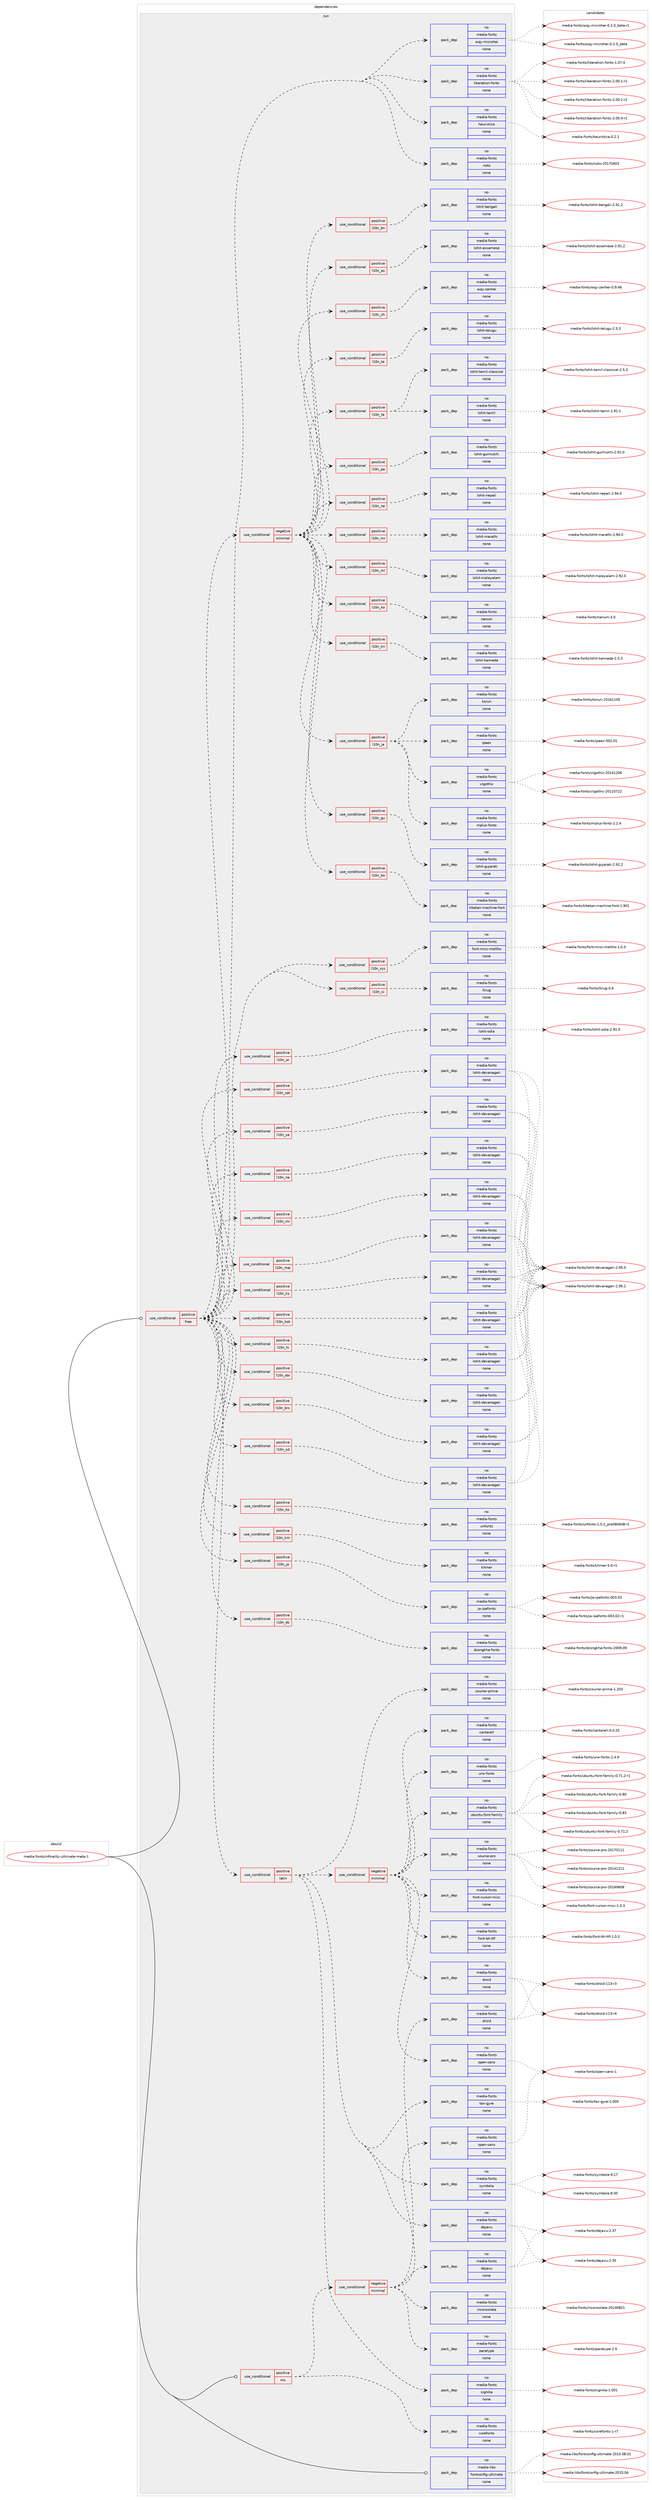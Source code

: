 digraph prolog {

# *************
# Graph options
# *************

newrank=true;
concentrate=true;
compound=true;
graph [rankdir=LR,fontname=Helvetica,fontsize=10,ranksep=1.5];#, ranksep=2.5, nodesep=0.2];
edge  [arrowhead=vee];
node  [fontname=Helvetica,fontsize=10];

# **********
# The ebuild
# **********

subgraph cluster_leftcol {
color=gray;
rank=same;
label=<<i>ebuild</i>>;
id [label="media-fonts/infinality-ultimate-meta-1", color=red, width=4, href="../media-fonts/infinality-ultimate-meta-1.svg"];
}

# ****************
# The dependencies
# ****************

subgraph cluster_midcol {
color=gray;
label=<<i>dependencies</i>>;
subgraph cluster_compile {
fillcolor="#eeeeee";
style=filled;
label=<<i>compile</i>>;
}
subgraph cluster_compileandrun {
fillcolor="#eeeeee";
style=filled;
label=<<i>compile and run</i>>;
}
subgraph cluster_run {
fillcolor="#eeeeee";
style=filled;
label=<<i>run</i>>;
subgraph cond86617 {
dependency349891 [label=<<TABLE BORDER="0" CELLBORDER="1" CELLSPACING="0" CELLPADDING="4"><TR><TD ROWSPAN="3" CELLPADDING="10">use_conditional</TD></TR><TR><TD>positive</TD></TR><TR><TD>free</TD></TR></TABLE>>, shape=none, color=red];
subgraph pack257951 {
dependency349892 [label=<<TABLE BORDER="0" CELLBORDER="1" CELLSPACING="0" CELLPADDING="4" WIDTH="220"><TR><TD ROWSPAN="6" CELLPADDING="30">pack_dep</TD></TR><TR><TD WIDTH="110">no</TD></TR><TR><TD>media-fonts</TD></TR><TR><TD>noto</TD></TR><TR><TD>none</TD></TR><TR><TD></TD></TR></TABLE>>, shape=none, color=blue];
}
dependency349891:e -> dependency349892:w [weight=20,style="dashed",arrowhead="vee"];
subgraph pack257952 {
dependency349893 [label=<<TABLE BORDER="0" CELLBORDER="1" CELLSPACING="0" CELLPADDING="4" WIDTH="220"><TR><TD ROWSPAN="6" CELLPADDING="30">pack_dep</TD></TR><TR><TD WIDTH="110">no</TD></TR><TR><TD>media-fonts</TD></TR><TR><TD>heuristica</TD></TR><TR><TD>none</TD></TR><TR><TD></TD></TR></TABLE>>, shape=none, color=blue];
}
dependency349891:e -> dependency349893:w [weight=20,style="dashed",arrowhead="vee"];
subgraph pack257953 {
dependency349894 [label=<<TABLE BORDER="0" CELLBORDER="1" CELLSPACING="0" CELLPADDING="4" WIDTH="220"><TR><TD ROWSPAN="6" CELLPADDING="30">pack_dep</TD></TR><TR><TD WIDTH="110">no</TD></TR><TR><TD>media-fonts</TD></TR><TR><TD>liberation-fonts</TD></TR><TR><TD>none</TD></TR><TR><TD></TD></TR></TABLE>>, shape=none, color=blue];
}
dependency349891:e -> dependency349894:w [weight=20,style="dashed",arrowhead="vee"];
subgraph pack257954 {
dependency349895 [label=<<TABLE BORDER="0" CELLBORDER="1" CELLSPACING="0" CELLPADDING="4" WIDTH="220"><TR><TD ROWSPAN="6" CELLPADDING="30">pack_dep</TD></TR><TR><TD WIDTH="110">no</TD></TR><TR><TD>media-fonts</TD></TR><TR><TD>wqy-microhei</TD></TR><TR><TD>none</TD></TR><TR><TD></TD></TR></TABLE>>, shape=none, color=blue];
}
dependency349891:e -> dependency349895:w [weight=20,style="dashed",arrowhead="vee"];
subgraph cond86618 {
dependency349896 [label=<<TABLE BORDER="0" CELLBORDER="1" CELLSPACING="0" CELLPADDING="4"><TR><TD ROWSPAN="3" CELLPADDING="10">use_conditional</TD></TR><TR><TD>positive</TD></TR><TR><TD>latin</TD></TR></TABLE>>, shape=none, color=red];
subgraph pack257955 {
dependency349897 [label=<<TABLE BORDER="0" CELLBORDER="1" CELLSPACING="0" CELLPADDING="4" WIDTH="220"><TR><TD ROWSPAN="6" CELLPADDING="30">pack_dep</TD></TR><TR><TD WIDTH="110">no</TD></TR><TR><TD>media-fonts</TD></TR><TR><TD>courier-prime</TD></TR><TR><TD>none</TD></TR><TR><TD></TD></TR></TABLE>>, shape=none, color=blue];
}
dependency349896:e -> dependency349897:w [weight=20,style="dashed",arrowhead="vee"];
subgraph pack257956 {
dependency349898 [label=<<TABLE BORDER="0" CELLBORDER="1" CELLSPACING="0" CELLPADDING="4" WIDTH="220"><TR><TD ROWSPAN="6" CELLPADDING="30">pack_dep</TD></TR><TR><TD WIDTH="110">no</TD></TR><TR><TD>media-fonts</TD></TR><TR><TD>dejavu</TD></TR><TR><TD>none</TD></TR><TR><TD></TD></TR></TABLE>>, shape=none, color=blue];
}
dependency349896:e -> dependency349898:w [weight=20,style="dashed",arrowhead="vee"];
subgraph pack257957 {
dependency349899 [label=<<TABLE BORDER="0" CELLBORDER="1" CELLSPACING="0" CELLPADDING="4" WIDTH="220"><TR><TD ROWSPAN="6" CELLPADDING="30">pack_dep</TD></TR><TR><TD WIDTH="110">no</TD></TR><TR><TD>media-fonts</TD></TR><TR><TD>signika</TD></TR><TR><TD>none</TD></TR><TR><TD></TD></TR></TABLE>>, shape=none, color=blue];
}
dependency349896:e -> dependency349899:w [weight=20,style="dashed",arrowhead="vee"];
subgraph pack257958 {
dependency349900 [label=<<TABLE BORDER="0" CELLBORDER="1" CELLSPACING="0" CELLPADDING="4" WIDTH="220"><TR><TD ROWSPAN="6" CELLPADDING="30">pack_dep</TD></TR><TR><TD WIDTH="110">no</TD></TR><TR><TD>media-fonts</TD></TR><TR><TD>symbola</TD></TR><TR><TD>none</TD></TR><TR><TD></TD></TR></TABLE>>, shape=none, color=blue];
}
dependency349896:e -> dependency349900:w [weight=20,style="dashed",arrowhead="vee"];
subgraph pack257959 {
dependency349901 [label=<<TABLE BORDER="0" CELLBORDER="1" CELLSPACING="0" CELLPADDING="4" WIDTH="220"><TR><TD ROWSPAN="6" CELLPADDING="30">pack_dep</TD></TR><TR><TD WIDTH="110">no</TD></TR><TR><TD>media-fonts</TD></TR><TR><TD>tex-gyre</TD></TR><TR><TD>none</TD></TR><TR><TD></TD></TR></TABLE>>, shape=none, color=blue];
}
dependency349896:e -> dependency349901:w [weight=20,style="dashed",arrowhead="vee"];
subgraph cond86619 {
dependency349902 [label=<<TABLE BORDER="0" CELLBORDER="1" CELLSPACING="0" CELLPADDING="4"><TR><TD ROWSPAN="3" CELLPADDING="10">use_conditional</TD></TR><TR><TD>negative</TD></TR><TR><TD>minimal</TD></TR></TABLE>>, shape=none, color=red];
subgraph pack257960 {
dependency349903 [label=<<TABLE BORDER="0" CELLBORDER="1" CELLSPACING="0" CELLPADDING="4" WIDTH="220"><TR><TD ROWSPAN="6" CELLPADDING="30">pack_dep</TD></TR><TR><TD WIDTH="110">no</TD></TR><TR><TD>media-fonts</TD></TR><TR><TD>cantarell</TD></TR><TR><TD>none</TD></TR><TR><TD></TD></TR></TABLE>>, shape=none, color=blue];
}
dependency349902:e -> dependency349903:w [weight=20,style="dashed",arrowhead="vee"];
subgraph pack257961 {
dependency349904 [label=<<TABLE BORDER="0" CELLBORDER="1" CELLSPACING="0" CELLPADDING="4" WIDTH="220"><TR><TD ROWSPAN="6" CELLPADDING="30">pack_dep</TD></TR><TR><TD WIDTH="110">no</TD></TR><TR><TD>media-fonts</TD></TR><TR><TD>droid</TD></TR><TR><TD>none</TD></TR><TR><TD></TD></TR></TABLE>>, shape=none, color=blue];
}
dependency349902:e -> dependency349904:w [weight=20,style="dashed",arrowhead="vee"];
subgraph pack257962 {
dependency349905 [label=<<TABLE BORDER="0" CELLBORDER="1" CELLSPACING="0" CELLPADDING="4" WIDTH="220"><TR><TD ROWSPAN="6" CELLPADDING="30">pack_dep</TD></TR><TR><TD WIDTH="110">no</TD></TR><TR><TD>media-fonts</TD></TR><TR><TD>font-bh-ttf</TD></TR><TR><TD>none</TD></TR><TR><TD></TD></TR></TABLE>>, shape=none, color=blue];
}
dependency349902:e -> dependency349905:w [weight=20,style="dashed",arrowhead="vee"];
subgraph pack257963 {
dependency349906 [label=<<TABLE BORDER="0" CELLBORDER="1" CELLSPACING="0" CELLPADDING="4" WIDTH="220"><TR><TD ROWSPAN="6" CELLPADDING="30">pack_dep</TD></TR><TR><TD WIDTH="110">no</TD></TR><TR><TD>media-fonts</TD></TR><TR><TD>font-cursor-misc</TD></TR><TR><TD>none</TD></TR><TR><TD></TD></TR></TABLE>>, shape=none, color=blue];
}
dependency349902:e -> dependency349906:w [weight=20,style="dashed",arrowhead="vee"];
subgraph pack257964 {
dependency349907 [label=<<TABLE BORDER="0" CELLBORDER="1" CELLSPACING="0" CELLPADDING="4" WIDTH="220"><TR><TD ROWSPAN="6" CELLPADDING="30">pack_dep</TD></TR><TR><TD WIDTH="110">no</TD></TR><TR><TD>media-fonts</TD></TR><TR><TD>open-sans</TD></TR><TR><TD>none</TD></TR><TR><TD></TD></TR></TABLE>>, shape=none, color=blue];
}
dependency349902:e -> dependency349907:w [weight=20,style="dashed",arrowhead="vee"];
subgraph pack257965 {
dependency349908 [label=<<TABLE BORDER="0" CELLBORDER="1" CELLSPACING="0" CELLPADDING="4" WIDTH="220"><TR><TD ROWSPAN="6" CELLPADDING="30">pack_dep</TD></TR><TR><TD WIDTH="110">no</TD></TR><TR><TD>media-fonts</TD></TR><TR><TD>source-pro</TD></TR><TR><TD>none</TD></TR><TR><TD></TD></TR></TABLE>>, shape=none, color=blue];
}
dependency349902:e -> dependency349908:w [weight=20,style="dashed",arrowhead="vee"];
subgraph pack257966 {
dependency349909 [label=<<TABLE BORDER="0" CELLBORDER="1" CELLSPACING="0" CELLPADDING="4" WIDTH="220"><TR><TD ROWSPAN="6" CELLPADDING="30">pack_dep</TD></TR><TR><TD WIDTH="110">no</TD></TR><TR><TD>media-fonts</TD></TR><TR><TD>ubuntu-font-family</TD></TR><TR><TD>none</TD></TR><TR><TD></TD></TR></TABLE>>, shape=none, color=blue];
}
dependency349902:e -> dependency349909:w [weight=20,style="dashed",arrowhead="vee"];
subgraph pack257967 {
dependency349910 [label=<<TABLE BORDER="0" CELLBORDER="1" CELLSPACING="0" CELLPADDING="4" WIDTH="220"><TR><TD ROWSPAN="6" CELLPADDING="30">pack_dep</TD></TR><TR><TD WIDTH="110">no</TD></TR><TR><TD>media-fonts</TD></TR><TR><TD>urw-fonts</TD></TR><TR><TD>none</TD></TR><TR><TD></TD></TR></TABLE>>, shape=none, color=blue];
}
dependency349902:e -> dependency349910:w [weight=20,style="dashed",arrowhead="vee"];
}
dependency349896:e -> dependency349902:w [weight=20,style="dashed",arrowhead="vee"];
}
dependency349891:e -> dependency349896:w [weight=20,style="dashed",arrowhead="vee"];
subgraph cond86620 {
dependency349911 [label=<<TABLE BORDER="0" CELLBORDER="1" CELLSPACING="0" CELLPADDING="4"><TR><TD ROWSPAN="3" CELLPADDING="10">use_conditional</TD></TR><TR><TD>positive</TD></TR><TR><TD>l10n_brx</TD></TR></TABLE>>, shape=none, color=red];
subgraph pack257968 {
dependency349912 [label=<<TABLE BORDER="0" CELLBORDER="1" CELLSPACING="0" CELLPADDING="4" WIDTH="220"><TR><TD ROWSPAN="6" CELLPADDING="30">pack_dep</TD></TR><TR><TD WIDTH="110">no</TD></TR><TR><TD>media-fonts</TD></TR><TR><TD>lohit-devanagari</TD></TR><TR><TD>none</TD></TR><TR><TD></TD></TR></TABLE>>, shape=none, color=blue];
}
dependency349911:e -> dependency349912:w [weight=20,style="dashed",arrowhead="vee"];
}
dependency349891:e -> dependency349911:w [weight=20,style="dashed",arrowhead="vee"];
subgraph cond86621 {
dependency349913 [label=<<TABLE BORDER="0" CELLBORDER="1" CELLSPACING="0" CELLPADDING="4"><TR><TD ROWSPAN="3" CELLPADDING="10">use_conditional</TD></TR><TR><TD>positive</TD></TR><TR><TD>l10n_doi</TD></TR></TABLE>>, shape=none, color=red];
subgraph pack257969 {
dependency349914 [label=<<TABLE BORDER="0" CELLBORDER="1" CELLSPACING="0" CELLPADDING="4" WIDTH="220"><TR><TD ROWSPAN="6" CELLPADDING="30">pack_dep</TD></TR><TR><TD WIDTH="110">no</TD></TR><TR><TD>media-fonts</TD></TR><TR><TD>lohit-devanagari</TD></TR><TR><TD>none</TD></TR><TR><TD></TD></TR></TABLE>>, shape=none, color=blue];
}
dependency349913:e -> dependency349914:w [weight=20,style="dashed",arrowhead="vee"];
}
dependency349891:e -> dependency349913:w [weight=20,style="dashed",arrowhead="vee"];
subgraph cond86622 {
dependency349915 [label=<<TABLE BORDER="0" CELLBORDER="1" CELLSPACING="0" CELLPADDING="4"><TR><TD ROWSPAN="3" CELLPADDING="10">use_conditional</TD></TR><TR><TD>positive</TD></TR><TR><TD>l10n_dz</TD></TR></TABLE>>, shape=none, color=red];
subgraph pack257970 {
dependency349916 [label=<<TABLE BORDER="0" CELLBORDER="1" CELLSPACING="0" CELLPADDING="4" WIDTH="220"><TR><TD ROWSPAN="6" CELLPADDING="30">pack_dep</TD></TR><TR><TD WIDTH="110">no</TD></TR><TR><TD>media-fonts</TD></TR><TR><TD>dzongkha-fonts</TD></TR><TR><TD>none</TD></TR><TR><TD></TD></TR></TABLE>>, shape=none, color=blue];
}
dependency349915:e -> dependency349916:w [weight=20,style="dashed",arrowhead="vee"];
}
dependency349891:e -> dependency349915:w [weight=20,style="dashed",arrowhead="vee"];
subgraph cond86623 {
dependency349917 [label=<<TABLE BORDER="0" CELLBORDER="1" CELLSPACING="0" CELLPADDING="4"><TR><TD ROWSPAN="3" CELLPADDING="10">use_conditional</TD></TR><TR><TD>positive</TD></TR><TR><TD>l10n_hi</TD></TR></TABLE>>, shape=none, color=red];
subgraph pack257971 {
dependency349918 [label=<<TABLE BORDER="0" CELLBORDER="1" CELLSPACING="0" CELLPADDING="4" WIDTH="220"><TR><TD ROWSPAN="6" CELLPADDING="30">pack_dep</TD></TR><TR><TD WIDTH="110">no</TD></TR><TR><TD>media-fonts</TD></TR><TR><TD>lohit-devanagari</TD></TR><TR><TD>none</TD></TR><TR><TD></TD></TR></TABLE>>, shape=none, color=blue];
}
dependency349917:e -> dependency349918:w [weight=20,style="dashed",arrowhead="vee"];
}
dependency349891:e -> dependency349917:w [weight=20,style="dashed",arrowhead="vee"];
subgraph cond86624 {
dependency349919 [label=<<TABLE BORDER="0" CELLBORDER="1" CELLSPACING="0" CELLPADDING="4"><TR><TD ROWSPAN="3" CELLPADDING="10">use_conditional</TD></TR><TR><TD>positive</TD></TR><TR><TD>l10n_ja</TD></TR></TABLE>>, shape=none, color=red];
subgraph pack257972 {
dependency349920 [label=<<TABLE BORDER="0" CELLBORDER="1" CELLSPACING="0" CELLPADDING="4" WIDTH="220"><TR><TD ROWSPAN="6" CELLPADDING="30">pack_dep</TD></TR><TR><TD WIDTH="110">no</TD></TR><TR><TD>media-fonts</TD></TR><TR><TD>ja-ipafonts</TD></TR><TR><TD>none</TD></TR><TR><TD></TD></TR></TABLE>>, shape=none, color=blue];
}
dependency349919:e -> dependency349920:w [weight=20,style="dashed",arrowhead="vee"];
}
dependency349891:e -> dependency349919:w [weight=20,style="dashed",arrowhead="vee"];
subgraph cond86625 {
dependency349921 [label=<<TABLE BORDER="0" CELLBORDER="1" CELLSPACING="0" CELLPADDING="4"><TR><TD ROWSPAN="3" CELLPADDING="10">use_conditional</TD></TR><TR><TD>positive</TD></TR><TR><TD>l10n_km</TD></TR></TABLE>>, shape=none, color=red];
subgraph pack257973 {
dependency349922 [label=<<TABLE BORDER="0" CELLBORDER="1" CELLSPACING="0" CELLPADDING="4" WIDTH="220"><TR><TD ROWSPAN="6" CELLPADDING="30">pack_dep</TD></TR><TR><TD WIDTH="110">no</TD></TR><TR><TD>media-fonts</TD></TR><TR><TD>khmer</TD></TR><TR><TD>none</TD></TR><TR><TD></TD></TR></TABLE>>, shape=none, color=blue];
}
dependency349921:e -> dependency349922:w [weight=20,style="dashed",arrowhead="vee"];
}
dependency349891:e -> dependency349921:w [weight=20,style="dashed",arrowhead="vee"];
subgraph cond86626 {
dependency349923 [label=<<TABLE BORDER="0" CELLBORDER="1" CELLSPACING="0" CELLPADDING="4"><TR><TD ROWSPAN="3" CELLPADDING="10">use_conditional</TD></TR><TR><TD>positive</TD></TR><TR><TD>l10n_ko</TD></TR></TABLE>>, shape=none, color=red];
subgraph pack257974 {
dependency349924 [label=<<TABLE BORDER="0" CELLBORDER="1" CELLSPACING="0" CELLPADDING="4" WIDTH="220"><TR><TD ROWSPAN="6" CELLPADDING="30">pack_dep</TD></TR><TR><TD WIDTH="110">no</TD></TR><TR><TD>media-fonts</TD></TR><TR><TD>unfonts</TD></TR><TR><TD>none</TD></TR><TR><TD></TD></TR></TABLE>>, shape=none, color=blue];
}
dependency349923:e -> dependency349924:w [weight=20,style="dashed",arrowhead="vee"];
}
dependency349891:e -> dependency349923:w [weight=20,style="dashed",arrowhead="vee"];
subgraph cond86627 {
dependency349925 [label=<<TABLE BORDER="0" CELLBORDER="1" CELLSPACING="0" CELLPADDING="4"><TR><TD ROWSPAN="3" CELLPADDING="10">use_conditional</TD></TR><TR><TD>positive</TD></TR><TR><TD>l10n_kok</TD></TR></TABLE>>, shape=none, color=red];
subgraph pack257975 {
dependency349926 [label=<<TABLE BORDER="0" CELLBORDER="1" CELLSPACING="0" CELLPADDING="4" WIDTH="220"><TR><TD ROWSPAN="6" CELLPADDING="30">pack_dep</TD></TR><TR><TD WIDTH="110">no</TD></TR><TR><TD>media-fonts</TD></TR><TR><TD>lohit-devanagari</TD></TR><TR><TD>none</TD></TR><TR><TD></TD></TR></TABLE>>, shape=none, color=blue];
}
dependency349925:e -> dependency349926:w [weight=20,style="dashed",arrowhead="vee"];
}
dependency349891:e -> dependency349925:w [weight=20,style="dashed",arrowhead="vee"];
subgraph cond86628 {
dependency349927 [label=<<TABLE BORDER="0" CELLBORDER="1" CELLSPACING="0" CELLPADDING="4"><TR><TD ROWSPAN="3" CELLPADDING="10">use_conditional</TD></TR><TR><TD>positive</TD></TR><TR><TD>l10n_ks</TD></TR></TABLE>>, shape=none, color=red];
subgraph pack257976 {
dependency349928 [label=<<TABLE BORDER="0" CELLBORDER="1" CELLSPACING="0" CELLPADDING="4" WIDTH="220"><TR><TD ROWSPAN="6" CELLPADDING="30">pack_dep</TD></TR><TR><TD WIDTH="110">no</TD></TR><TR><TD>media-fonts</TD></TR><TR><TD>lohit-devanagari</TD></TR><TR><TD>none</TD></TR><TR><TD></TD></TR></TABLE>>, shape=none, color=blue];
}
dependency349927:e -> dependency349928:w [weight=20,style="dashed",arrowhead="vee"];
}
dependency349891:e -> dependency349927:w [weight=20,style="dashed",arrowhead="vee"];
subgraph cond86629 {
dependency349929 [label=<<TABLE BORDER="0" CELLBORDER="1" CELLSPACING="0" CELLPADDING="4"><TR><TD ROWSPAN="3" CELLPADDING="10">use_conditional</TD></TR><TR><TD>positive</TD></TR><TR><TD>l10n_mai</TD></TR></TABLE>>, shape=none, color=red];
subgraph pack257977 {
dependency349930 [label=<<TABLE BORDER="0" CELLBORDER="1" CELLSPACING="0" CELLPADDING="4" WIDTH="220"><TR><TD ROWSPAN="6" CELLPADDING="30">pack_dep</TD></TR><TR><TD WIDTH="110">no</TD></TR><TR><TD>media-fonts</TD></TR><TR><TD>lohit-devanagari</TD></TR><TR><TD>none</TD></TR><TR><TD></TD></TR></TABLE>>, shape=none, color=blue];
}
dependency349929:e -> dependency349930:w [weight=20,style="dashed",arrowhead="vee"];
}
dependency349891:e -> dependency349929:w [weight=20,style="dashed",arrowhead="vee"];
subgraph cond86630 {
dependency349931 [label=<<TABLE BORDER="0" CELLBORDER="1" CELLSPACING="0" CELLPADDING="4"><TR><TD ROWSPAN="3" CELLPADDING="10">use_conditional</TD></TR><TR><TD>positive</TD></TR><TR><TD>l10n_mr</TD></TR></TABLE>>, shape=none, color=red];
subgraph pack257978 {
dependency349932 [label=<<TABLE BORDER="0" CELLBORDER="1" CELLSPACING="0" CELLPADDING="4" WIDTH="220"><TR><TD ROWSPAN="6" CELLPADDING="30">pack_dep</TD></TR><TR><TD WIDTH="110">no</TD></TR><TR><TD>media-fonts</TD></TR><TR><TD>lohit-devanagari</TD></TR><TR><TD>none</TD></TR><TR><TD></TD></TR></TABLE>>, shape=none, color=blue];
}
dependency349931:e -> dependency349932:w [weight=20,style="dashed",arrowhead="vee"];
}
dependency349891:e -> dependency349931:w [weight=20,style="dashed",arrowhead="vee"];
subgraph cond86631 {
dependency349933 [label=<<TABLE BORDER="0" CELLBORDER="1" CELLSPACING="0" CELLPADDING="4"><TR><TD ROWSPAN="3" CELLPADDING="10">use_conditional</TD></TR><TR><TD>positive</TD></TR><TR><TD>l10n_ne</TD></TR></TABLE>>, shape=none, color=red];
subgraph pack257979 {
dependency349934 [label=<<TABLE BORDER="0" CELLBORDER="1" CELLSPACING="0" CELLPADDING="4" WIDTH="220"><TR><TD ROWSPAN="6" CELLPADDING="30">pack_dep</TD></TR><TR><TD WIDTH="110">no</TD></TR><TR><TD>media-fonts</TD></TR><TR><TD>lohit-devanagari</TD></TR><TR><TD>none</TD></TR><TR><TD></TD></TR></TABLE>>, shape=none, color=blue];
}
dependency349933:e -> dependency349934:w [weight=20,style="dashed",arrowhead="vee"];
}
dependency349891:e -> dependency349933:w [weight=20,style="dashed",arrowhead="vee"];
subgraph cond86632 {
dependency349935 [label=<<TABLE BORDER="0" CELLBORDER="1" CELLSPACING="0" CELLPADDING="4"><TR><TD ROWSPAN="3" CELLPADDING="10">use_conditional</TD></TR><TR><TD>positive</TD></TR><TR><TD>l10n_or</TD></TR></TABLE>>, shape=none, color=red];
subgraph pack257980 {
dependency349936 [label=<<TABLE BORDER="0" CELLBORDER="1" CELLSPACING="0" CELLPADDING="4" WIDTH="220"><TR><TD ROWSPAN="6" CELLPADDING="30">pack_dep</TD></TR><TR><TD WIDTH="110">no</TD></TR><TR><TD>media-fonts</TD></TR><TR><TD>lohit-odia</TD></TR><TR><TD>none</TD></TR><TR><TD></TD></TR></TABLE>>, shape=none, color=blue];
}
dependency349935:e -> dependency349936:w [weight=20,style="dashed",arrowhead="vee"];
}
dependency349891:e -> dependency349935:w [weight=20,style="dashed",arrowhead="vee"];
subgraph cond86633 {
dependency349937 [label=<<TABLE BORDER="0" CELLBORDER="1" CELLSPACING="0" CELLPADDING="4"><TR><TD ROWSPAN="3" CELLPADDING="10">use_conditional</TD></TR><TR><TD>positive</TD></TR><TR><TD>l10n_sa</TD></TR></TABLE>>, shape=none, color=red];
subgraph pack257981 {
dependency349938 [label=<<TABLE BORDER="0" CELLBORDER="1" CELLSPACING="0" CELLPADDING="4" WIDTH="220"><TR><TD ROWSPAN="6" CELLPADDING="30">pack_dep</TD></TR><TR><TD WIDTH="110">no</TD></TR><TR><TD>media-fonts</TD></TR><TR><TD>lohit-devanagari</TD></TR><TR><TD>none</TD></TR><TR><TD></TD></TR></TABLE>>, shape=none, color=blue];
}
dependency349937:e -> dependency349938:w [weight=20,style="dashed",arrowhead="vee"];
}
dependency349891:e -> dependency349937:w [weight=20,style="dashed",arrowhead="vee"];
subgraph cond86634 {
dependency349939 [label=<<TABLE BORDER="0" CELLBORDER="1" CELLSPACING="0" CELLPADDING="4"><TR><TD ROWSPAN="3" CELLPADDING="10">use_conditional</TD></TR><TR><TD>positive</TD></TR><TR><TD>l10n_sat</TD></TR></TABLE>>, shape=none, color=red];
subgraph pack257982 {
dependency349940 [label=<<TABLE BORDER="0" CELLBORDER="1" CELLSPACING="0" CELLPADDING="4" WIDTH="220"><TR><TD ROWSPAN="6" CELLPADDING="30">pack_dep</TD></TR><TR><TD WIDTH="110">no</TD></TR><TR><TD>media-fonts</TD></TR><TR><TD>lohit-devanagari</TD></TR><TR><TD>none</TD></TR><TR><TD></TD></TR></TABLE>>, shape=none, color=blue];
}
dependency349939:e -> dependency349940:w [weight=20,style="dashed",arrowhead="vee"];
}
dependency349891:e -> dependency349939:w [weight=20,style="dashed",arrowhead="vee"];
subgraph cond86635 {
dependency349941 [label=<<TABLE BORDER="0" CELLBORDER="1" CELLSPACING="0" CELLPADDING="4"><TR><TD ROWSPAN="3" CELLPADDING="10">use_conditional</TD></TR><TR><TD>positive</TD></TR><TR><TD>l10n_sd</TD></TR></TABLE>>, shape=none, color=red];
subgraph pack257983 {
dependency349942 [label=<<TABLE BORDER="0" CELLBORDER="1" CELLSPACING="0" CELLPADDING="4" WIDTH="220"><TR><TD ROWSPAN="6" CELLPADDING="30">pack_dep</TD></TR><TR><TD WIDTH="110">no</TD></TR><TR><TD>media-fonts</TD></TR><TR><TD>lohit-devanagari</TD></TR><TR><TD>none</TD></TR><TR><TD></TD></TR></TABLE>>, shape=none, color=blue];
}
dependency349941:e -> dependency349942:w [weight=20,style="dashed",arrowhead="vee"];
}
dependency349891:e -> dependency349941:w [weight=20,style="dashed",arrowhead="vee"];
subgraph cond86636 {
dependency349943 [label=<<TABLE BORDER="0" CELLBORDER="1" CELLSPACING="0" CELLPADDING="4"><TR><TD ROWSPAN="3" CELLPADDING="10">use_conditional</TD></TR><TR><TD>positive</TD></TR><TR><TD>l10n_si</TD></TR></TABLE>>, shape=none, color=red];
subgraph pack257984 {
dependency349944 [label=<<TABLE BORDER="0" CELLBORDER="1" CELLSPACING="0" CELLPADDING="4" WIDTH="220"><TR><TD ROWSPAN="6" CELLPADDING="30">pack_dep</TD></TR><TR><TD WIDTH="110">no</TD></TR><TR><TD>media-fonts</TD></TR><TR><TD>lklug</TD></TR><TR><TD>none</TD></TR><TR><TD></TD></TR></TABLE>>, shape=none, color=blue];
}
dependency349943:e -> dependency349944:w [weight=20,style="dashed",arrowhead="vee"];
}
dependency349891:e -> dependency349943:w [weight=20,style="dashed",arrowhead="vee"];
subgraph cond86637 {
dependency349945 [label=<<TABLE BORDER="0" CELLBORDER="1" CELLSPACING="0" CELLPADDING="4"><TR><TD ROWSPAN="3" CELLPADDING="10">use_conditional</TD></TR><TR><TD>positive</TD></TR><TR><TD>l10n_syc</TD></TR></TABLE>>, shape=none, color=red];
subgraph pack257985 {
dependency349946 [label=<<TABLE BORDER="0" CELLBORDER="1" CELLSPACING="0" CELLPADDING="4" WIDTH="220"><TR><TD ROWSPAN="6" CELLPADDING="30">pack_dep</TD></TR><TR><TD WIDTH="110">no</TD></TR><TR><TD>media-fonts</TD></TR><TR><TD>font-misc-meltho</TD></TR><TR><TD>none</TD></TR><TR><TD></TD></TR></TABLE>>, shape=none, color=blue];
}
dependency349945:e -> dependency349946:w [weight=20,style="dashed",arrowhead="vee"];
}
dependency349891:e -> dependency349945:w [weight=20,style="dashed",arrowhead="vee"];
subgraph cond86638 {
dependency349947 [label=<<TABLE BORDER="0" CELLBORDER="1" CELLSPACING="0" CELLPADDING="4"><TR><TD ROWSPAN="3" CELLPADDING="10">use_conditional</TD></TR><TR><TD>negative</TD></TR><TR><TD>minimal</TD></TR></TABLE>>, shape=none, color=red];
subgraph cond86639 {
dependency349948 [label=<<TABLE BORDER="0" CELLBORDER="1" CELLSPACING="0" CELLPADDING="4"><TR><TD ROWSPAN="3" CELLPADDING="10">use_conditional</TD></TR><TR><TD>positive</TD></TR><TR><TD>l10n_as</TD></TR></TABLE>>, shape=none, color=red];
subgraph pack257986 {
dependency349949 [label=<<TABLE BORDER="0" CELLBORDER="1" CELLSPACING="0" CELLPADDING="4" WIDTH="220"><TR><TD ROWSPAN="6" CELLPADDING="30">pack_dep</TD></TR><TR><TD WIDTH="110">no</TD></TR><TR><TD>media-fonts</TD></TR><TR><TD>lohit-assamese</TD></TR><TR><TD>none</TD></TR><TR><TD></TD></TR></TABLE>>, shape=none, color=blue];
}
dependency349948:e -> dependency349949:w [weight=20,style="dashed",arrowhead="vee"];
}
dependency349947:e -> dependency349948:w [weight=20,style="dashed",arrowhead="vee"];
subgraph cond86640 {
dependency349950 [label=<<TABLE BORDER="0" CELLBORDER="1" CELLSPACING="0" CELLPADDING="4"><TR><TD ROWSPAN="3" CELLPADDING="10">use_conditional</TD></TR><TR><TD>positive</TD></TR><TR><TD>l10n_bn</TD></TR></TABLE>>, shape=none, color=red];
subgraph pack257987 {
dependency349951 [label=<<TABLE BORDER="0" CELLBORDER="1" CELLSPACING="0" CELLPADDING="4" WIDTH="220"><TR><TD ROWSPAN="6" CELLPADDING="30">pack_dep</TD></TR><TR><TD WIDTH="110">no</TD></TR><TR><TD>media-fonts</TD></TR><TR><TD>lohit-bengali</TD></TR><TR><TD>none</TD></TR><TR><TD></TD></TR></TABLE>>, shape=none, color=blue];
}
dependency349950:e -> dependency349951:w [weight=20,style="dashed",arrowhead="vee"];
}
dependency349947:e -> dependency349950:w [weight=20,style="dashed",arrowhead="vee"];
subgraph cond86641 {
dependency349952 [label=<<TABLE BORDER="0" CELLBORDER="1" CELLSPACING="0" CELLPADDING="4"><TR><TD ROWSPAN="3" CELLPADDING="10">use_conditional</TD></TR><TR><TD>positive</TD></TR><TR><TD>l10n_bo</TD></TR></TABLE>>, shape=none, color=red];
subgraph pack257988 {
dependency349953 [label=<<TABLE BORDER="0" CELLBORDER="1" CELLSPACING="0" CELLPADDING="4" WIDTH="220"><TR><TD ROWSPAN="6" CELLPADDING="30">pack_dep</TD></TR><TR><TD WIDTH="110">no</TD></TR><TR><TD>media-fonts</TD></TR><TR><TD>tibetan-machine-font</TD></TR><TR><TD>none</TD></TR><TR><TD></TD></TR></TABLE>>, shape=none, color=blue];
}
dependency349952:e -> dependency349953:w [weight=20,style="dashed",arrowhead="vee"];
}
dependency349947:e -> dependency349952:w [weight=20,style="dashed",arrowhead="vee"];
subgraph cond86642 {
dependency349954 [label=<<TABLE BORDER="0" CELLBORDER="1" CELLSPACING="0" CELLPADDING="4"><TR><TD ROWSPAN="3" CELLPADDING="10">use_conditional</TD></TR><TR><TD>positive</TD></TR><TR><TD>l10n_gu</TD></TR></TABLE>>, shape=none, color=red];
subgraph pack257989 {
dependency349955 [label=<<TABLE BORDER="0" CELLBORDER="1" CELLSPACING="0" CELLPADDING="4" WIDTH="220"><TR><TD ROWSPAN="6" CELLPADDING="30">pack_dep</TD></TR><TR><TD WIDTH="110">no</TD></TR><TR><TD>media-fonts</TD></TR><TR><TD>lohit-gujarati</TD></TR><TR><TD>none</TD></TR><TR><TD></TD></TR></TABLE>>, shape=none, color=blue];
}
dependency349954:e -> dependency349955:w [weight=20,style="dashed",arrowhead="vee"];
}
dependency349947:e -> dependency349954:w [weight=20,style="dashed",arrowhead="vee"];
subgraph cond86643 {
dependency349956 [label=<<TABLE BORDER="0" CELLBORDER="1" CELLSPACING="0" CELLPADDING="4"><TR><TD ROWSPAN="3" CELLPADDING="10">use_conditional</TD></TR><TR><TD>positive</TD></TR><TR><TD>l10n_ja</TD></TR></TABLE>>, shape=none, color=red];
subgraph pack257990 {
dependency349957 [label=<<TABLE BORDER="0" CELLBORDER="1" CELLSPACING="0" CELLPADDING="4" WIDTH="220"><TR><TD ROWSPAN="6" CELLPADDING="30">pack_dep</TD></TR><TR><TD WIDTH="110">no</TD></TR><TR><TD>media-fonts</TD></TR><TR><TD>ipaex</TD></TR><TR><TD>none</TD></TR><TR><TD></TD></TR></TABLE>>, shape=none, color=blue];
}
dependency349956:e -> dependency349957:w [weight=20,style="dashed",arrowhead="vee"];
subgraph pack257991 {
dependency349958 [label=<<TABLE BORDER="0" CELLBORDER="1" CELLSPACING="0" CELLPADDING="4" WIDTH="220"><TR><TD ROWSPAN="6" CELLPADDING="30">pack_dep</TD></TR><TR><TD WIDTH="110">no</TD></TR><TR><TD>media-fonts</TD></TR><TR><TD>koruri</TD></TR><TR><TD>none</TD></TR><TR><TD></TD></TR></TABLE>>, shape=none, color=blue];
}
dependency349956:e -> dependency349958:w [weight=20,style="dashed",arrowhead="vee"];
subgraph pack257992 {
dependency349959 [label=<<TABLE BORDER="0" CELLBORDER="1" CELLSPACING="0" CELLPADDING="4" WIDTH="220"><TR><TD ROWSPAN="6" CELLPADDING="30">pack_dep</TD></TR><TR><TD WIDTH="110">no</TD></TR><TR><TD>media-fonts</TD></TR><TR><TD>mplus-fonts</TD></TR><TR><TD>none</TD></TR><TR><TD></TD></TR></TABLE>>, shape=none, color=blue];
}
dependency349956:e -> dependency349959:w [weight=20,style="dashed",arrowhead="vee"];
subgraph pack257993 {
dependency349960 [label=<<TABLE BORDER="0" CELLBORDER="1" CELLSPACING="0" CELLPADDING="4" WIDTH="220"><TR><TD ROWSPAN="6" CELLPADDING="30">pack_dep</TD></TR><TR><TD WIDTH="110">no</TD></TR><TR><TD>media-fonts</TD></TR><TR><TD>vlgothic</TD></TR><TR><TD>none</TD></TR><TR><TD></TD></TR></TABLE>>, shape=none, color=blue];
}
dependency349956:e -> dependency349960:w [weight=20,style="dashed",arrowhead="vee"];
}
dependency349947:e -> dependency349956:w [weight=20,style="dashed",arrowhead="vee"];
subgraph cond86644 {
dependency349961 [label=<<TABLE BORDER="0" CELLBORDER="1" CELLSPACING="0" CELLPADDING="4"><TR><TD ROWSPAN="3" CELLPADDING="10">use_conditional</TD></TR><TR><TD>positive</TD></TR><TR><TD>l10n_kn</TD></TR></TABLE>>, shape=none, color=red];
subgraph pack257994 {
dependency349962 [label=<<TABLE BORDER="0" CELLBORDER="1" CELLSPACING="0" CELLPADDING="4" WIDTH="220"><TR><TD ROWSPAN="6" CELLPADDING="30">pack_dep</TD></TR><TR><TD WIDTH="110">no</TD></TR><TR><TD>media-fonts</TD></TR><TR><TD>lohit-kannada</TD></TR><TR><TD>none</TD></TR><TR><TD></TD></TR></TABLE>>, shape=none, color=blue];
}
dependency349961:e -> dependency349962:w [weight=20,style="dashed",arrowhead="vee"];
}
dependency349947:e -> dependency349961:w [weight=20,style="dashed",arrowhead="vee"];
subgraph cond86645 {
dependency349963 [label=<<TABLE BORDER="0" CELLBORDER="1" CELLSPACING="0" CELLPADDING="4"><TR><TD ROWSPAN="3" CELLPADDING="10">use_conditional</TD></TR><TR><TD>positive</TD></TR><TR><TD>l10n_ko</TD></TR></TABLE>>, shape=none, color=red];
subgraph pack257995 {
dependency349964 [label=<<TABLE BORDER="0" CELLBORDER="1" CELLSPACING="0" CELLPADDING="4" WIDTH="220"><TR><TD ROWSPAN="6" CELLPADDING="30">pack_dep</TD></TR><TR><TD WIDTH="110">no</TD></TR><TR><TD>media-fonts</TD></TR><TR><TD>nanum</TD></TR><TR><TD>none</TD></TR><TR><TD></TD></TR></TABLE>>, shape=none, color=blue];
}
dependency349963:e -> dependency349964:w [weight=20,style="dashed",arrowhead="vee"];
}
dependency349947:e -> dependency349963:w [weight=20,style="dashed",arrowhead="vee"];
subgraph cond86646 {
dependency349965 [label=<<TABLE BORDER="0" CELLBORDER="1" CELLSPACING="0" CELLPADDING="4"><TR><TD ROWSPAN="3" CELLPADDING="10">use_conditional</TD></TR><TR><TD>positive</TD></TR><TR><TD>l10n_ml</TD></TR></TABLE>>, shape=none, color=red];
subgraph pack257996 {
dependency349966 [label=<<TABLE BORDER="0" CELLBORDER="1" CELLSPACING="0" CELLPADDING="4" WIDTH="220"><TR><TD ROWSPAN="6" CELLPADDING="30">pack_dep</TD></TR><TR><TD WIDTH="110">no</TD></TR><TR><TD>media-fonts</TD></TR><TR><TD>lohit-malayalam</TD></TR><TR><TD>none</TD></TR><TR><TD></TD></TR></TABLE>>, shape=none, color=blue];
}
dependency349965:e -> dependency349966:w [weight=20,style="dashed",arrowhead="vee"];
}
dependency349947:e -> dependency349965:w [weight=20,style="dashed",arrowhead="vee"];
subgraph cond86647 {
dependency349967 [label=<<TABLE BORDER="0" CELLBORDER="1" CELLSPACING="0" CELLPADDING="4"><TR><TD ROWSPAN="3" CELLPADDING="10">use_conditional</TD></TR><TR><TD>positive</TD></TR><TR><TD>l10n_mr</TD></TR></TABLE>>, shape=none, color=red];
subgraph pack257997 {
dependency349968 [label=<<TABLE BORDER="0" CELLBORDER="1" CELLSPACING="0" CELLPADDING="4" WIDTH="220"><TR><TD ROWSPAN="6" CELLPADDING="30">pack_dep</TD></TR><TR><TD WIDTH="110">no</TD></TR><TR><TD>media-fonts</TD></TR><TR><TD>lohit-marathi</TD></TR><TR><TD>none</TD></TR><TR><TD></TD></TR></TABLE>>, shape=none, color=blue];
}
dependency349967:e -> dependency349968:w [weight=20,style="dashed",arrowhead="vee"];
}
dependency349947:e -> dependency349967:w [weight=20,style="dashed",arrowhead="vee"];
subgraph cond86648 {
dependency349969 [label=<<TABLE BORDER="0" CELLBORDER="1" CELLSPACING="0" CELLPADDING="4"><TR><TD ROWSPAN="3" CELLPADDING="10">use_conditional</TD></TR><TR><TD>positive</TD></TR><TR><TD>l10n_ne</TD></TR></TABLE>>, shape=none, color=red];
subgraph pack257998 {
dependency349970 [label=<<TABLE BORDER="0" CELLBORDER="1" CELLSPACING="0" CELLPADDING="4" WIDTH="220"><TR><TD ROWSPAN="6" CELLPADDING="30">pack_dep</TD></TR><TR><TD WIDTH="110">no</TD></TR><TR><TD>media-fonts</TD></TR><TR><TD>lohit-nepali</TD></TR><TR><TD>none</TD></TR><TR><TD></TD></TR></TABLE>>, shape=none, color=blue];
}
dependency349969:e -> dependency349970:w [weight=20,style="dashed",arrowhead="vee"];
}
dependency349947:e -> dependency349969:w [weight=20,style="dashed",arrowhead="vee"];
subgraph cond86649 {
dependency349971 [label=<<TABLE BORDER="0" CELLBORDER="1" CELLSPACING="0" CELLPADDING="4"><TR><TD ROWSPAN="3" CELLPADDING="10">use_conditional</TD></TR><TR><TD>positive</TD></TR><TR><TD>l10n_pa</TD></TR></TABLE>>, shape=none, color=red];
subgraph pack257999 {
dependency349972 [label=<<TABLE BORDER="0" CELLBORDER="1" CELLSPACING="0" CELLPADDING="4" WIDTH="220"><TR><TD ROWSPAN="6" CELLPADDING="30">pack_dep</TD></TR><TR><TD WIDTH="110">no</TD></TR><TR><TD>media-fonts</TD></TR><TR><TD>lohit-gurmukhi</TD></TR><TR><TD>none</TD></TR><TR><TD></TD></TR></TABLE>>, shape=none, color=blue];
}
dependency349971:e -> dependency349972:w [weight=20,style="dashed",arrowhead="vee"];
}
dependency349947:e -> dependency349971:w [weight=20,style="dashed",arrowhead="vee"];
subgraph cond86650 {
dependency349973 [label=<<TABLE BORDER="0" CELLBORDER="1" CELLSPACING="0" CELLPADDING="4"><TR><TD ROWSPAN="3" CELLPADDING="10">use_conditional</TD></TR><TR><TD>positive</TD></TR><TR><TD>l10n_ta</TD></TR></TABLE>>, shape=none, color=red];
subgraph pack258000 {
dependency349974 [label=<<TABLE BORDER="0" CELLBORDER="1" CELLSPACING="0" CELLPADDING="4" WIDTH="220"><TR><TD ROWSPAN="6" CELLPADDING="30">pack_dep</TD></TR><TR><TD WIDTH="110">no</TD></TR><TR><TD>media-fonts</TD></TR><TR><TD>lohit-tamil</TD></TR><TR><TD>none</TD></TR><TR><TD></TD></TR></TABLE>>, shape=none, color=blue];
}
dependency349973:e -> dependency349974:w [weight=20,style="dashed",arrowhead="vee"];
subgraph pack258001 {
dependency349975 [label=<<TABLE BORDER="0" CELLBORDER="1" CELLSPACING="0" CELLPADDING="4" WIDTH="220"><TR><TD ROWSPAN="6" CELLPADDING="30">pack_dep</TD></TR><TR><TD WIDTH="110">no</TD></TR><TR><TD>media-fonts</TD></TR><TR><TD>lohit-tamil-classical</TD></TR><TR><TD>none</TD></TR><TR><TD></TD></TR></TABLE>>, shape=none, color=blue];
}
dependency349973:e -> dependency349975:w [weight=20,style="dashed",arrowhead="vee"];
}
dependency349947:e -> dependency349973:w [weight=20,style="dashed",arrowhead="vee"];
subgraph cond86651 {
dependency349976 [label=<<TABLE BORDER="0" CELLBORDER="1" CELLSPACING="0" CELLPADDING="4"><TR><TD ROWSPAN="3" CELLPADDING="10">use_conditional</TD></TR><TR><TD>positive</TD></TR><TR><TD>l10n_te</TD></TR></TABLE>>, shape=none, color=red];
subgraph pack258002 {
dependency349977 [label=<<TABLE BORDER="0" CELLBORDER="1" CELLSPACING="0" CELLPADDING="4" WIDTH="220"><TR><TD ROWSPAN="6" CELLPADDING="30">pack_dep</TD></TR><TR><TD WIDTH="110">no</TD></TR><TR><TD>media-fonts</TD></TR><TR><TD>lohit-telugu</TD></TR><TR><TD>none</TD></TR><TR><TD></TD></TR></TABLE>>, shape=none, color=blue];
}
dependency349976:e -> dependency349977:w [weight=20,style="dashed",arrowhead="vee"];
}
dependency349947:e -> dependency349976:w [weight=20,style="dashed",arrowhead="vee"];
subgraph cond86652 {
dependency349978 [label=<<TABLE BORDER="0" CELLBORDER="1" CELLSPACING="0" CELLPADDING="4"><TR><TD ROWSPAN="3" CELLPADDING="10">use_conditional</TD></TR><TR><TD>positive</TD></TR><TR><TD>l10n_zh</TD></TR></TABLE>>, shape=none, color=red];
subgraph pack258003 {
dependency349979 [label=<<TABLE BORDER="0" CELLBORDER="1" CELLSPACING="0" CELLPADDING="4" WIDTH="220"><TR><TD ROWSPAN="6" CELLPADDING="30">pack_dep</TD></TR><TR><TD WIDTH="110">no</TD></TR><TR><TD>media-fonts</TD></TR><TR><TD>wqy-zenhei</TD></TR><TR><TD>none</TD></TR><TR><TD></TD></TR></TABLE>>, shape=none, color=blue];
}
dependency349978:e -> dependency349979:w [weight=20,style="dashed",arrowhead="vee"];
}
dependency349947:e -> dependency349978:w [weight=20,style="dashed",arrowhead="vee"];
}
dependency349891:e -> dependency349947:w [weight=20,style="dashed",arrowhead="vee"];
}
id:e -> dependency349891:w [weight=20,style="solid",arrowhead="odot"];
subgraph cond86653 {
dependency349980 [label=<<TABLE BORDER="0" CELLBORDER="1" CELLSPACING="0" CELLPADDING="4"><TR><TD ROWSPAN="3" CELLPADDING="10">use_conditional</TD></TR><TR><TD>positive</TD></TR><TR><TD>ms</TD></TR></TABLE>>, shape=none, color=red];
subgraph pack258004 {
dependency349981 [label=<<TABLE BORDER="0" CELLBORDER="1" CELLSPACING="0" CELLPADDING="4" WIDTH="220"><TR><TD ROWSPAN="6" CELLPADDING="30">pack_dep</TD></TR><TR><TD WIDTH="110">no</TD></TR><TR><TD>media-fonts</TD></TR><TR><TD>corefonts</TD></TR><TR><TD>none</TD></TR><TR><TD></TD></TR></TABLE>>, shape=none, color=blue];
}
dependency349980:e -> dependency349981:w [weight=20,style="dashed",arrowhead="vee"];
subgraph cond86654 {
dependency349982 [label=<<TABLE BORDER="0" CELLBORDER="1" CELLSPACING="0" CELLPADDING="4"><TR><TD ROWSPAN="3" CELLPADDING="10">use_conditional</TD></TR><TR><TD>negative</TD></TR><TR><TD>minimal</TD></TR></TABLE>>, shape=none, color=red];
subgraph pack258005 {
dependency349983 [label=<<TABLE BORDER="0" CELLBORDER="1" CELLSPACING="0" CELLPADDING="4" WIDTH="220"><TR><TD ROWSPAN="6" CELLPADDING="30">pack_dep</TD></TR><TR><TD WIDTH="110">no</TD></TR><TR><TD>media-fonts</TD></TR><TR><TD>dejavu</TD></TR><TR><TD>none</TD></TR><TR><TD></TD></TR></TABLE>>, shape=none, color=blue];
}
dependency349982:e -> dependency349983:w [weight=20,style="dashed",arrowhead="vee"];
subgraph pack258006 {
dependency349984 [label=<<TABLE BORDER="0" CELLBORDER="1" CELLSPACING="0" CELLPADDING="4" WIDTH="220"><TR><TD ROWSPAN="6" CELLPADDING="30">pack_dep</TD></TR><TR><TD WIDTH="110">no</TD></TR><TR><TD>media-fonts</TD></TR><TR><TD>droid</TD></TR><TR><TD>none</TD></TR><TR><TD></TD></TR></TABLE>>, shape=none, color=blue];
}
dependency349982:e -> dependency349984:w [weight=20,style="dashed",arrowhead="vee"];
subgraph pack258007 {
dependency349985 [label=<<TABLE BORDER="0" CELLBORDER="1" CELLSPACING="0" CELLPADDING="4" WIDTH="220"><TR><TD ROWSPAN="6" CELLPADDING="30">pack_dep</TD></TR><TR><TD WIDTH="110">no</TD></TR><TR><TD>media-fonts</TD></TR><TR><TD>inconsolata</TD></TR><TR><TD>none</TD></TR><TR><TD></TD></TR></TABLE>>, shape=none, color=blue];
}
dependency349982:e -> dependency349985:w [weight=20,style="dashed",arrowhead="vee"];
subgraph pack258008 {
dependency349986 [label=<<TABLE BORDER="0" CELLBORDER="1" CELLSPACING="0" CELLPADDING="4" WIDTH="220"><TR><TD ROWSPAN="6" CELLPADDING="30">pack_dep</TD></TR><TR><TD WIDTH="110">no</TD></TR><TR><TD>media-fonts</TD></TR><TR><TD>open-sans</TD></TR><TR><TD>none</TD></TR><TR><TD></TD></TR></TABLE>>, shape=none, color=blue];
}
dependency349982:e -> dependency349986:w [weight=20,style="dashed",arrowhead="vee"];
subgraph pack258009 {
dependency349987 [label=<<TABLE BORDER="0" CELLBORDER="1" CELLSPACING="0" CELLPADDING="4" WIDTH="220"><TR><TD ROWSPAN="6" CELLPADDING="30">pack_dep</TD></TR><TR><TD WIDTH="110">no</TD></TR><TR><TD>media-fonts</TD></TR><TR><TD>paratype</TD></TR><TR><TD>none</TD></TR><TR><TD></TD></TR></TABLE>>, shape=none, color=blue];
}
dependency349982:e -> dependency349987:w [weight=20,style="dashed",arrowhead="vee"];
}
dependency349980:e -> dependency349982:w [weight=20,style="dashed",arrowhead="vee"];
}
id:e -> dependency349980:w [weight=20,style="solid",arrowhead="odot"];
subgraph pack258010 {
dependency349988 [label=<<TABLE BORDER="0" CELLBORDER="1" CELLSPACING="0" CELLPADDING="4" WIDTH="220"><TR><TD ROWSPAN="6" CELLPADDING="30">pack_dep</TD></TR><TR><TD WIDTH="110">no</TD></TR><TR><TD>media-libs</TD></TR><TR><TD>fontconfig-ultimate</TD></TR><TR><TD>none</TD></TR><TR><TD></TD></TR></TABLE>>, shape=none, color=blue];
}
id:e -> dependency349988:w [weight=20,style="solid",arrowhead="odot"];
}
}

# **************
# The candidates
# **************

subgraph cluster_choices {
rank=same;
color=gray;
label=<<i>candidates</i>>;

subgraph choice257951 {
color=black;
nodesep=1;
choice109101100105974510211111011611547110111116111455048495548524851 [label="media-fonts/noto-20170403", color=red, width=4,href="../media-fonts/noto-20170403.svg"];
dependency349892:e -> choice109101100105974510211111011611547110111116111455048495548524851:w [style=dotted,weight="100"];
}
subgraph choice257952 {
color=black;
nodesep=1;
choice1091011001059745102111110116115471041011171141051151161059997454846504649 [label="media-fonts/heuristica-0.2.1", color=red, width=4,href="../media-fonts/heuristica-0.2.1.svg"];
dependency349893:e -> choice1091011001059745102111110116115471041011171141051151161059997454846504649:w [style=dotted,weight="100"];
}
subgraph choice257953 {
color=black;
nodesep=1;
choice10910110010597451021111101161154710810598101114971161051111104510211111011611545494648554652 [label="media-fonts/liberation-fonts-1.07.4", color=red, width=4,href="../media-fonts/liberation-fonts-1.07.4.svg"];
choice109101100105974510211111011611547108105981011149711610511111045102111110116115455046484846484511449 [label="media-fonts/liberation-fonts-2.00.0-r1", color=red, width=4,href="../media-fonts/liberation-fonts-2.00.0-r1.svg"];
choice109101100105974510211111011611547108105981011149711610511111045102111110116115455046484846494511449 [label="media-fonts/liberation-fonts-2.00.1-r1", color=red, width=4,href="../media-fonts/liberation-fonts-2.00.1-r1.svg"];
choice109101100105974510211111011611547108105981011149711610511111045102111110116115455046484846494511450 [label="media-fonts/liberation-fonts-2.00.1-r2", color=red, width=4,href="../media-fonts/liberation-fonts-2.00.1-r2.svg"];
dependency349894:e -> choice10910110010597451021111101161154710810598101114971161051111104510211111011611545494648554652:w [style=dotted,weight="100"];
dependency349894:e -> choice109101100105974510211111011611547108105981011149711610511111045102111110116115455046484846484511449:w [style=dotted,weight="100"];
dependency349894:e -> choice109101100105974510211111011611547108105981011149711610511111045102111110116115455046484846494511449:w [style=dotted,weight="100"];
dependency349894:e -> choice109101100105974510211111011611547108105981011149711610511111045102111110116115455046484846494511450:w [style=dotted,weight="100"];
}
subgraph choice257954 {
color=black;
nodesep=1;
choice1091011001059745102111110116115471191131214510910599114111104101105454846504648959810111697 [label="media-fonts/wqy-microhei-0.2.0_beta", color=red, width=4,href="../media-fonts/wqy-microhei-0.2.0_beta.svg"];
choice10910110010597451021111101161154711911312145109105991141111041011054548465046489598101116974511449 [label="media-fonts/wqy-microhei-0.2.0_beta-r1", color=red, width=4,href="../media-fonts/wqy-microhei-0.2.0_beta-r1.svg"];
dependency349895:e -> choice1091011001059745102111110116115471191131214510910599114111104101105454846504648959810111697:w [style=dotted,weight="100"];
dependency349895:e -> choice10910110010597451021111101161154711911312145109105991141111041011054548465046489598101116974511449:w [style=dotted,weight="100"];
}
subgraph choice257955 {
color=black;
nodesep=1;
choice1091011001059745102111110116115479911111711410510111445112114105109101454946504851 [label="media-fonts/courier-prime-1.203", color=red, width=4,href="../media-fonts/courier-prime-1.203.svg"];
dependency349897:e -> choice1091011001059745102111110116115479911111711410510111445112114105109101454946504851:w [style=dotted,weight="100"];
}
subgraph choice257956 {
color=black;
nodesep=1;
choice109101100105974510211111011611547100101106971181174550465153 [label="media-fonts/dejavu-2.35", color=red, width=4,href="../media-fonts/dejavu-2.35.svg"];
choice109101100105974510211111011611547100101106971181174550465155 [label="media-fonts/dejavu-2.37", color=red, width=4,href="../media-fonts/dejavu-2.37.svg"];
dependency349898:e -> choice109101100105974510211111011611547100101106971181174550465153:w [style=dotted,weight="100"];
dependency349898:e -> choice109101100105974510211111011611547100101106971181174550465155:w [style=dotted,weight="100"];
}
subgraph choice257957 {
color=black;
nodesep=1;
choice10910110010597451021111101161154711510510311010510797454946484849 [label="media-fonts/signika-1.001", color=red, width=4,href="../media-fonts/signika-1.001.svg"];
dependency349899:e -> choice10910110010597451021111101161154711510510311010510797454946484849:w [style=dotted,weight="100"];
}
subgraph choice257958 {
color=black;
nodesep=1;
choice10910110010597451021111101161154711512110998111108974556464848 [label="media-fonts/symbola-8.00", color=red, width=4,href="../media-fonts/symbola-8.00.svg"];
choice10910110010597451021111101161154711512110998111108974557464955 [label="media-fonts/symbola-9.17", color=red, width=4,href="../media-fonts/symbola-9.17.svg"];
dependency349900:e -> choice10910110010597451021111101161154711512110998111108974556464848:w [style=dotted,weight="100"];
dependency349900:e -> choice10910110010597451021111101161154711512110998111108974557464955:w [style=dotted,weight="100"];
}
subgraph choice257959 {
color=black;
nodesep=1;
choice10910110010597451021111101161154711610112045103121114101455046484853 [label="media-fonts/tex-gyre-2.005", color=red, width=4,href="../media-fonts/tex-gyre-2.005.svg"];
dependency349901:e -> choice10910110010597451021111101161154711610112045103121114101455046484853:w [style=dotted,weight="100"];
}
subgraph choice257960 {
color=black;
nodesep=1;
choice10910110010597451021111101161154799971101169711410110810845484648465053 [label="media-fonts/cantarell-0.0.25", color=red, width=4,href="../media-fonts/cantarell-0.0.25.svg"];
dependency349903:e -> choice10910110010597451021111101161154799971101169711410110810845484648465053:w [style=dotted,weight="100"];
}
subgraph choice257961 {
color=black;
nodesep=1;
choice109101100105974510211111011611547100114111105100454949514511451 [label="media-fonts/droid-113-r3", color=red, width=4,href="../media-fonts/droid-113-r3.svg"];
choice109101100105974510211111011611547100114111105100454949514511452 [label="media-fonts/droid-113-r4", color=red, width=4,href="../media-fonts/droid-113-r4.svg"];
dependency349904:e -> choice109101100105974510211111011611547100114111105100454949514511451:w [style=dotted,weight="100"];
dependency349904:e -> choice109101100105974510211111011611547100114111105100454949514511452:w [style=dotted,weight="100"];
}
subgraph choice257962 {
color=black;
nodesep=1;
choice109101100105974510211111011611547102111110116459810445116116102454946484651 [label="media-fonts/font-bh-ttf-1.0.3", color=red, width=4,href="../media-fonts/font-bh-ttf-1.0.3.svg"];
dependency349905:e -> choice109101100105974510211111011611547102111110116459810445116116102454946484651:w [style=dotted,weight="100"];
}
subgraph choice257963 {
color=black;
nodesep=1;
choice10910110010597451021111101161154710211111011645991171141151111144510910511599454946484651 [label="media-fonts/font-cursor-misc-1.0.3", color=red, width=4,href="../media-fonts/font-cursor-misc-1.0.3.svg"];
dependency349906:e -> choice10910110010597451021111101161154710211111011645991171141151111144510910511599454946484651:w [style=dotted,weight="100"];
}
subgraph choice257964 {
color=black;
nodesep=1;
choice10910110010597451021111101161154711111210111045115971101154549 [label="media-fonts/open-sans-1", color=red, width=4,href="../media-fonts/open-sans-1.svg"];
dependency349907:e -> choice10910110010597451021111101161154711111210111045115971101154549:w [style=dotted,weight="100"];
}
subgraph choice257965 {
color=black;
nodesep=1;
choice1091011001059745102111110116115471151111171149910145112114111455048495249504949 [label="media-fonts/source-pro-20141211", color=red, width=4,href="../media-fonts/source-pro-20141211.svg"];
choice1091011001059745102111110116115471151111171149910145112114111455048495448544856 [label="media-fonts/source-pro-20160608", color=red, width=4,href="../media-fonts/source-pro-20160608.svg"];
choice1091011001059745102111110116115471151111171149910145112114111455048495548494949 [label="media-fonts/source-pro-20170111", color=red, width=4,href="../media-fonts/source-pro-20170111.svg"];
dependency349908:e -> choice1091011001059745102111110116115471151111171149910145112114111455048495249504949:w [style=dotted,weight="100"];
dependency349908:e -> choice1091011001059745102111110116115471151111171149910145112114111455048495448544856:w [style=dotted,weight="100"];
dependency349908:e -> choice1091011001059745102111110116115471151111171149910145112114111455048495548494949:w [style=dotted,weight="100"];
}
subgraph choice257966 {
color=black;
nodesep=1;
choice1091011001059745102111110116115471179811711011611745102111110116451029710910510812145484655494650 [label="media-fonts/ubuntu-font-family-0.71.2", color=red, width=4,href="../media-fonts/ubuntu-font-family-0.71.2.svg"];
choice10910110010597451021111101161154711798117110116117451021111101164510297109105108121454846554946504511449 [label="media-fonts/ubuntu-font-family-0.71.2-r1", color=red, width=4,href="../media-fonts/ubuntu-font-family-0.71.2-r1.svg"];
choice109101100105974510211111011611547117981171101161174510211111011645102971091051081214548465648 [label="media-fonts/ubuntu-font-family-0.80", color=red, width=4,href="../media-fonts/ubuntu-font-family-0.80.svg"];
choice109101100105974510211111011611547117981171101161174510211111011645102971091051081214548465651 [label="media-fonts/ubuntu-font-family-0.83", color=red, width=4,href="../media-fonts/ubuntu-font-family-0.83.svg"];
dependency349909:e -> choice1091011001059745102111110116115471179811711011611745102111110116451029710910510812145484655494650:w [style=dotted,weight="100"];
dependency349909:e -> choice10910110010597451021111101161154711798117110116117451021111101164510297109105108121454846554946504511449:w [style=dotted,weight="100"];
dependency349909:e -> choice109101100105974510211111011611547117981171101161174510211111011645102971091051081214548465648:w [style=dotted,weight="100"];
dependency349909:e -> choice109101100105974510211111011611547117981171101161174510211111011645102971091051081214548465651:w [style=dotted,weight="100"];
}
subgraph choice257967 {
color=black;
nodesep=1;
choice10910110010597451021111101161154711711411945102111110116115455046524657 [label="media-fonts/urw-fonts-2.4.9", color=red, width=4,href="../media-fonts/urw-fonts-2.4.9.svg"];
dependency349910:e -> choice10910110010597451021111101161154711711411945102111110116115455046524657:w [style=dotted,weight="100"];
}
subgraph choice257968 {
color=black;
nodesep=1;
choice1091011001059745102111110116115471081111041051164510010111897110971039711410545504657534648 [label="media-fonts/lohit-devanagari-2.95.0", color=red, width=4,href="../media-fonts/lohit-devanagari-2.95.0.svg"];
choice1091011001059745102111110116115471081111041051164510010111897110971039711410545504657534649 [label="media-fonts/lohit-devanagari-2.95.1", color=red, width=4,href="../media-fonts/lohit-devanagari-2.95.1.svg"];
dependency349912:e -> choice1091011001059745102111110116115471081111041051164510010111897110971039711410545504657534648:w [style=dotted,weight="100"];
dependency349912:e -> choice1091011001059745102111110116115471081111041051164510010111897110971039711410545504657534649:w [style=dotted,weight="100"];
}
subgraph choice257969 {
color=black;
nodesep=1;
choice1091011001059745102111110116115471081111041051164510010111897110971039711410545504657534648 [label="media-fonts/lohit-devanagari-2.95.0", color=red, width=4,href="../media-fonts/lohit-devanagari-2.95.0.svg"];
choice1091011001059745102111110116115471081111041051164510010111897110971039711410545504657534649 [label="media-fonts/lohit-devanagari-2.95.1", color=red, width=4,href="../media-fonts/lohit-devanagari-2.95.1.svg"];
dependency349914:e -> choice1091011001059745102111110116115471081111041051164510010111897110971039711410545504657534648:w [style=dotted,weight="100"];
dependency349914:e -> choice1091011001059745102111110116115471081111041051164510010111897110971039711410545504657534649:w [style=dotted,weight="100"];
}
subgraph choice257970 {
color=black;
nodesep=1;
choice10910110010597451021111101161154710012211111010310710497451021111101161154550484857464857 [label="media-fonts/dzongkha-fonts-2009.09", color=red, width=4,href="../media-fonts/dzongkha-fonts-2009.09.svg"];
dependency349916:e -> choice10910110010597451021111101161154710012211111010310710497451021111101161154550484857464857:w [style=dotted,weight="100"];
}
subgraph choice257971 {
color=black;
nodesep=1;
choice1091011001059745102111110116115471081111041051164510010111897110971039711410545504657534648 [label="media-fonts/lohit-devanagari-2.95.0", color=red, width=4,href="../media-fonts/lohit-devanagari-2.95.0.svg"];
choice1091011001059745102111110116115471081111041051164510010111897110971039711410545504657534649 [label="media-fonts/lohit-devanagari-2.95.1", color=red, width=4,href="../media-fonts/lohit-devanagari-2.95.1.svg"];
dependency349918:e -> choice1091011001059745102111110116115471081111041051164510010111897110971039711410545504657534648:w [style=dotted,weight="100"];
dependency349918:e -> choice1091011001059745102111110116115471081111041051164510010111897110971039711410545504657534649:w [style=dotted,weight="100"];
}
subgraph choice257972 {
color=black;
nodesep=1;
choice109101100105974510211111011611547106974510511297102111110116115454848514648504511449 [label="media-fonts/ja-ipafonts-003.02-r1", color=red, width=4,href="../media-fonts/ja-ipafonts-003.02-r1.svg"];
choice10910110010597451021111101161154710697451051129710211111011611545484851464851 [label="media-fonts/ja-ipafonts-003.03", color=red, width=4,href="../media-fonts/ja-ipafonts-003.03.svg"];
dependency349920:e -> choice109101100105974510211111011611547106974510511297102111110116115454848514648504511449:w [style=dotted,weight="100"];
dependency349920:e -> choice10910110010597451021111101161154710697451051129710211111011611545484851464851:w [style=dotted,weight="100"];
}
subgraph choice257973 {
color=black;
nodesep=1;
choice109101100105974510211111011611547107104109101114455346484511449 [label="media-fonts/khmer-5.0-r1", color=red, width=4,href="../media-fonts/khmer-5.0-r1.svg"];
dependency349922:e -> choice109101100105974510211111011611547107104109101114455346484511449:w [style=dotted,weight="100"];
}
subgraph choice257974 {
color=black;
nodesep=1;
choice109101100105974510211111011611547117110102111110116115454946484650951121141014856485448564511449 [label="media-fonts/unfonts-1.0.2_pre080608-r1", color=red, width=4,href="../media-fonts/unfonts-1.0.2_pre080608-r1.svg"];
dependency349924:e -> choice109101100105974510211111011611547117110102111110116115454946484650951121141014856485448564511449:w [style=dotted,weight="100"];
}
subgraph choice257975 {
color=black;
nodesep=1;
choice1091011001059745102111110116115471081111041051164510010111897110971039711410545504657534648 [label="media-fonts/lohit-devanagari-2.95.0", color=red, width=4,href="../media-fonts/lohit-devanagari-2.95.0.svg"];
choice1091011001059745102111110116115471081111041051164510010111897110971039711410545504657534649 [label="media-fonts/lohit-devanagari-2.95.1", color=red, width=4,href="../media-fonts/lohit-devanagari-2.95.1.svg"];
dependency349926:e -> choice1091011001059745102111110116115471081111041051164510010111897110971039711410545504657534648:w [style=dotted,weight="100"];
dependency349926:e -> choice1091011001059745102111110116115471081111041051164510010111897110971039711410545504657534649:w [style=dotted,weight="100"];
}
subgraph choice257976 {
color=black;
nodesep=1;
choice1091011001059745102111110116115471081111041051164510010111897110971039711410545504657534648 [label="media-fonts/lohit-devanagari-2.95.0", color=red, width=4,href="../media-fonts/lohit-devanagari-2.95.0.svg"];
choice1091011001059745102111110116115471081111041051164510010111897110971039711410545504657534649 [label="media-fonts/lohit-devanagari-2.95.1", color=red, width=4,href="../media-fonts/lohit-devanagari-2.95.1.svg"];
dependency349928:e -> choice1091011001059745102111110116115471081111041051164510010111897110971039711410545504657534648:w [style=dotted,weight="100"];
dependency349928:e -> choice1091011001059745102111110116115471081111041051164510010111897110971039711410545504657534649:w [style=dotted,weight="100"];
}
subgraph choice257977 {
color=black;
nodesep=1;
choice1091011001059745102111110116115471081111041051164510010111897110971039711410545504657534648 [label="media-fonts/lohit-devanagari-2.95.0", color=red, width=4,href="../media-fonts/lohit-devanagari-2.95.0.svg"];
choice1091011001059745102111110116115471081111041051164510010111897110971039711410545504657534649 [label="media-fonts/lohit-devanagari-2.95.1", color=red, width=4,href="../media-fonts/lohit-devanagari-2.95.1.svg"];
dependency349930:e -> choice1091011001059745102111110116115471081111041051164510010111897110971039711410545504657534648:w [style=dotted,weight="100"];
dependency349930:e -> choice1091011001059745102111110116115471081111041051164510010111897110971039711410545504657534649:w [style=dotted,weight="100"];
}
subgraph choice257978 {
color=black;
nodesep=1;
choice1091011001059745102111110116115471081111041051164510010111897110971039711410545504657534648 [label="media-fonts/lohit-devanagari-2.95.0", color=red, width=4,href="../media-fonts/lohit-devanagari-2.95.0.svg"];
choice1091011001059745102111110116115471081111041051164510010111897110971039711410545504657534649 [label="media-fonts/lohit-devanagari-2.95.1", color=red, width=4,href="../media-fonts/lohit-devanagari-2.95.1.svg"];
dependency349932:e -> choice1091011001059745102111110116115471081111041051164510010111897110971039711410545504657534648:w [style=dotted,weight="100"];
dependency349932:e -> choice1091011001059745102111110116115471081111041051164510010111897110971039711410545504657534649:w [style=dotted,weight="100"];
}
subgraph choice257979 {
color=black;
nodesep=1;
choice1091011001059745102111110116115471081111041051164510010111897110971039711410545504657534648 [label="media-fonts/lohit-devanagari-2.95.0", color=red, width=4,href="../media-fonts/lohit-devanagari-2.95.0.svg"];
choice1091011001059745102111110116115471081111041051164510010111897110971039711410545504657534649 [label="media-fonts/lohit-devanagari-2.95.1", color=red, width=4,href="../media-fonts/lohit-devanagari-2.95.1.svg"];
dependency349934:e -> choice1091011001059745102111110116115471081111041051164510010111897110971039711410545504657534648:w [style=dotted,weight="100"];
dependency349934:e -> choice1091011001059745102111110116115471081111041051164510010111897110971039711410545504657534649:w [style=dotted,weight="100"];
}
subgraph choice257980 {
color=black;
nodesep=1;
choice109101100105974510211111011611547108111104105116451111001059745504657494648 [label="media-fonts/lohit-odia-2.91.0", color=red, width=4,href="../media-fonts/lohit-odia-2.91.0.svg"];
dependency349936:e -> choice109101100105974510211111011611547108111104105116451111001059745504657494648:w [style=dotted,weight="100"];
}
subgraph choice257981 {
color=black;
nodesep=1;
choice1091011001059745102111110116115471081111041051164510010111897110971039711410545504657534648 [label="media-fonts/lohit-devanagari-2.95.0", color=red, width=4,href="../media-fonts/lohit-devanagari-2.95.0.svg"];
choice1091011001059745102111110116115471081111041051164510010111897110971039711410545504657534649 [label="media-fonts/lohit-devanagari-2.95.1", color=red, width=4,href="../media-fonts/lohit-devanagari-2.95.1.svg"];
dependency349938:e -> choice1091011001059745102111110116115471081111041051164510010111897110971039711410545504657534648:w [style=dotted,weight="100"];
dependency349938:e -> choice1091011001059745102111110116115471081111041051164510010111897110971039711410545504657534649:w [style=dotted,weight="100"];
}
subgraph choice257982 {
color=black;
nodesep=1;
choice1091011001059745102111110116115471081111041051164510010111897110971039711410545504657534648 [label="media-fonts/lohit-devanagari-2.95.0", color=red, width=4,href="../media-fonts/lohit-devanagari-2.95.0.svg"];
choice1091011001059745102111110116115471081111041051164510010111897110971039711410545504657534649 [label="media-fonts/lohit-devanagari-2.95.1", color=red, width=4,href="../media-fonts/lohit-devanagari-2.95.1.svg"];
dependency349940:e -> choice1091011001059745102111110116115471081111041051164510010111897110971039711410545504657534648:w [style=dotted,weight="100"];
dependency349940:e -> choice1091011001059745102111110116115471081111041051164510010111897110971039711410545504657534649:w [style=dotted,weight="100"];
}
subgraph choice257983 {
color=black;
nodesep=1;
choice1091011001059745102111110116115471081111041051164510010111897110971039711410545504657534648 [label="media-fonts/lohit-devanagari-2.95.0", color=red, width=4,href="../media-fonts/lohit-devanagari-2.95.0.svg"];
choice1091011001059745102111110116115471081111041051164510010111897110971039711410545504657534649 [label="media-fonts/lohit-devanagari-2.95.1", color=red, width=4,href="../media-fonts/lohit-devanagari-2.95.1.svg"];
dependency349942:e -> choice1091011001059745102111110116115471081111041051164510010111897110971039711410545504657534648:w [style=dotted,weight="100"];
dependency349942:e -> choice1091011001059745102111110116115471081111041051164510010111897110971039711410545504657534649:w [style=dotted,weight="100"];
}
subgraph choice257984 {
color=black;
nodesep=1;
choice10910110010597451021111101161154710810710811710345484654 [label="media-fonts/lklug-0.6", color=red, width=4,href="../media-fonts/lklug-0.6.svg"];
dependency349944:e -> choice10910110010597451021111101161154710810710811710345484654:w [style=dotted,weight="100"];
}
subgraph choice257985 {
color=black;
nodesep=1;
choice109101100105974510211111011611547102111110116451091051159945109101108116104111454946484651 [label="media-fonts/font-misc-meltho-1.0.3", color=red, width=4,href="../media-fonts/font-misc-meltho-1.0.3.svg"];
dependency349946:e -> choice109101100105974510211111011611547102111110116451091051159945109101108116104111454946484651:w [style=dotted,weight="100"];
}
subgraph choice257986 {
color=black;
nodesep=1;
choice10910110010597451021111101161154710811110410511645971151159710910111510145504657494650 [label="media-fonts/lohit-assamese-2.91.2", color=red, width=4,href="../media-fonts/lohit-assamese-2.91.2.svg"];
dependency349949:e -> choice10910110010597451021111101161154710811110410511645971151159710910111510145504657494650:w [style=dotted,weight="100"];
}
subgraph choice257987 {
color=black;
nodesep=1;
choice10910110010597451021111101161154710811110410511645981011101039710810545504657494650 [label="media-fonts/lohit-bengali-2.91.2", color=red, width=4,href="../media-fonts/lohit-bengali-2.91.2.svg"];
dependency349951:e -> choice10910110010597451021111101161154710811110410511645981011101039710810545504657494650:w [style=dotted,weight="100"];
}
subgraph choice257988 {
color=black;
nodesep=1;
choice109101100105974510211111011611547116105981011169711045109979910410511010145102111110116454946574849 [label="media-fonts/tibetan-machine-font-1.901", color=red, width=4,href="../media-fonts/tibetan-machine-font-1.901.svg"];
dependency349953:e -> choice109101100105974510211111011611547116105981011169711045109979910410511010145102111110116454946574849:w [style=dotted,weight="100"];
}
subgraph choice257989 {
color=black;
nodesep=1;
choice10910110010597451021111101161154710811110410511645103117106971149711610545504657504650 [label="media-fonts/lohit-gujarati-2.92.2", color=red, width=4,href="../media-fonts/lohit-gujarati-2.92.2.svg"];
dependency349955:e -> choice10910110010597451021111101161154710811110410511645103117106971149711610545504657504650:w [style=dotted,weight="100"];
}
subgraph choice257990 {
color=black;
nodesep=1;
choice1091011001059745102111110116115471051129710112045484850464849 [label="media-fonts/ipaex-002.01", color=red, width=4,href="../media-fonts/ipaex-002.01.svg"];
dependency349957:e -> choice1091011001059745102111110116115471051129710112045484850464849:w [style=dotted,weight="100"];
}
subgraph choice257991 {
color=black;
nodesep=1;
choice109101100105974510211111011611547107111114117114105455048495449494853 [label="media-fonts/koruri-20161105", color=red, width=4,href="../media-fonts/koruri-20161105.svg"];
dependency349958:e -> choice109101100105974510211111011611547107111114117114105455048495449494853:w [style=dotted,weight="100"];
}
subgraph choice257992 {
color=black;
nodesep=1;
choice10910110010597451021111101161154710911210811711545102111110116115455046504652 [label="media-fonts/mplus-fonts-2.2.4", color=red, width=4,href="../media-fonts/mplus-fonts-2.2.4.svg"];
dependency349959:e -> choice10910110010597451021111101161154710911210811711545102111110116115455046504652:w [style=dotted,weight="100"];
}
subgraph choice257993 {
color=black;
nodesep=1;
choice10910110010597451021111101161154711810810311111610410599455048494948555050 [label="media-fonts/vlgothic-20110722", color=red, width=4,href="../media-fonts/vlgothic-20110722.svg"];
choice10910110010597451021111101161154711810810311111610410599455048495249504854 [label="media-fonts/vlgothic-20141206", color=red, width=4,href="../media-fonts/vlgothic-20141206.svg"];
dependency349960:e -> choice10910110010597451021111101161154711810810311111610410599455048494948555050:w [style=dotted,weight="100"];
dependency349960:e -> choice10910110010597451021111101161154711810810311111610410599455048495249504854:w [style=dotted,weight="100"];
}
subgraph choice257994 {
color=black;
nodesep=1;
choice10910110010597451021111101161154710811110410511645107971101109710097455046534651 [label="media-fonts/lohit-kannada-2.5.3", color=red, width=4,href="../media-fonts/lohit-kannada-2.5.3.svg"];
dependency349962:e -> choice10910110010597451021111101161154710811110410511645107971101109710097455046534651:w [style=dotted,weight="100"];
}
subgraph choice257995 {
color=black;
nodesep=1;
choice1091011001059745102111110116115471109711011710945514648 [label="media-fonts/nanum-3.0", color=red, width=4,href="../media-fonts/nanum-3.0.svg"];
dependency349964:e -> choice1091011001059745102111110116115471109711011710945514648:w [style=dotted,weight="100"];
}
subgraph choice257996 {
color=black;
nodesep=1;
choice109101100105974510211111011611547108111104105116451099710897121971089710945504657504648 [label="media-fonts/lohit-malayalam-2.92.0", color=red, width=4,href="../media-fonts/lohit-malayalam-2.92.0.svg"];
dependency349966:e -> choice109101100105974510211111011611547108111104105116451099710897121971089710945504657504648:w [style=dotted,weight="100"];
}
subgraph choice257997 {
color=black;
nodesep=1;
choice10910110010597451021111101161154710811110410511645109971149711610410545504657524648 [label="media-fonts/lohit-marathi-2.94.0", color=red, width=4,href="../media-fonts/lohit-marathi-2.94.0.svg"];
dependency349968:e -> choice10910110010597451021111101161154710811110410511645109971149711610410545504657524648:w [style=dotted,weight="100"];
}
subgraph choice257998 {
color=black;
nodesep=1;
choice109101100105974510211111011611547108111104105116451101011129710810545504657524648 [label="media-fonts/lohit-nepali-2.94.0", color=red, width=4,href="../media-fonts/lohit-nepali-2.94.0.svg"];
dependency349970:e -> choice109101100105974510211111011611547108111104105116451101011129710810545504657524648:w [style=dotted,weight="100"];
}
subgraph choice257999 {
color=black;
nodesep=1;
choice1091011001059745102111110116115471081111041051164510311711410911710710410545504657494648 [label="media-fonts/lohit-gurmukhi-2.91.0", color=red, width=4,href="../media-fonts/lohit-gurmukhi-2.91.0.svg"];
dependency349972:e -> choice1091011001059745102111110116115471081111041051164510311711410911710710410545504657494648:w [style=dotted,weight="100"];
}
subgraph choice258000 {
color=black;
nodesep=1;
choice109101100105974510211111011611547108111104105116451169710910510845504657494649 [label="media-fonts/lohit-tamil-2.91.1", color=red, width=4,href="../media-fonts/lohit-tamil-2.91.1.svg"];
dependency349974:e -> choice109101100105974510211111011611547108111104105116451169710910510845504657494649:w [style=dotted,weight="100"];
}
subgraph choice258001 {
color=black;
nodesep=1;
choice10910110010597451021111101161154710811110410511645116971091051084599108971151151059997108455046534651 [label="media-fonts/lohit-tamil-classical-2.5.3", color=red, width=4,href="../media-fonts/lohit-tamil-classical-2.5.3.svg"];
dependency349975:e -> choice10910110010597451021111101161154710811110410511645116971091051084599108971151151059997108455046534651:w [style=dotted,weight="100"];
}
subgraph choice258002 {
color=black;
nodesep=1;
choice10910110010597451021111101161154710811110410511645116101108117103117455046534651 [label="media-fonts/lohit-telugu-2.5.3", color=red, width=4,href="../media-fonts/lohit-telugu-2.5.3.svg"];
dependency349977:e -> choice10910110010597451021111101161154710811110410511645116101108117103117455046534651:w [style=dotted,weight="100"];
}
subgraph choice258003 {
color=black;
nodesep=1;
choice1091011001059745102111110116115471191131214512210111010410110545484657465254 [label="media-fonts/wqy-zenhei-0.9.46", color=red, width=4,href="../media-fonts/wqy-zenhei-0.9.46.svg"];
dependency349979:e -> choice1091011001059745102111110116115471191131214512210111010410110545484657465254:w [style=dotted,weight="100"];
}
subgraph choice258004 {
color=black;
nodesep=1;
choice1091011001059745102111110116115479911111410110211111011611545494511455 [label="media-fonts/corefonts-1-r7", color=red, width=4,href="../media-fonts/corefonts-1-r7.svg"];
dependency349981:e -> choice1091011001059745102111110116115479911111410110211111011611545494511455:w [style=dotted,weight="100"];
}
subgraph choice258005 {
color=black;
nodesep=1;
choice109101100105974510211111011611547100101106971181174550465153 [label="media-fonts/dejavu-2.35", color=red, width=4,href="../media-fonts/dejavu-2.35.svg"];
choice109101100105974510211111011611547100101106971181174550465155 [label="media-fonts/dejavu-2.37", color=red, width=4,href="../media-fonts/dejavu-2.37.svg"];
dependency349983:e -> choice109101100105974510211111011611547100101106971181174550465153:w [style=dotted,weight="100"];
dependency349983:e -> choice109101100105974510211111011611547100101106971181174550465155:w [style=dotted,weight="100"];
}
subgraph choice258006 {
color=black;
nodesep=1;
choice109101100105974510211111011611547100114111105100454949514511451 [label="media-fonts/droid-113-r3", color=red, width=4,href="../media-fonts/droid-113-r3.svg"];
choice109101100105974510211111011611547100114111105100454949514511452 [label="media-fonts/droid-113-r4", color=red, width=4,href="../media-fonts/droid-113-r4.svg"];
dependency349984:e -> choice109101100105974510211111011611547100114111105100454949514511451:w [style=dotted,weight="100"];
dependency349984:e -> choice109101100105974510211111011611547100114111105100454949514511452:w [style=dotted,weight="100"];
}
subgraph choice258007 {
color=black;
nodesep=1;
choice109101100105974510211111011611547105110991111101151111089711697455048495248565049 [label="media-fonts/inconsolata-20140821", color=red, width=4,href="../media-fonts/inconsolata-20140821.svg"];
dependency349985:e -> choice109101100105974510211111011611547105110991111101151111089711697455048495248565049:w [style=dotted,weight="100"];
}
subgraph choice258008 {
color=black;
nodesep=1;
choice10910110010597451021111101161154711111210111045115971101154549 [label="media-fonts/open-sans-1", color=red, width=4,href="../media-fonts/open-sans-1.svg"];
dependency349986:e -> choice10910110010597451021111101161154711111210111045115971101154549:w [style=dotted,weight="100"];
}
subgraph choice258009 {
color=black;
nodesep=1;
choice109101100105974510211111011611547112971149711612111210145504653 [label="media-fonts/paratype-2.5", color=red, width=4,href="../media-fonts/paratype-2.5.svg"];
dependency349987:e -> choice109101100105974510211111011611547112971149711612111210145504653:w [style=dotted,weight="100"];
}
subgraph choice258010 {
color=black;
nodesep=1;
choice109101100105974510810598115471021111101169911111010210510345117108116105109971161014550484953464852 [label="media-libs/fontconfig-ultimate-2015.04", color=red, width=4,href="../media-libs/fontconfig-ultimate-2015.04.svg"];
choice109101100105974510810598115471021111101169911111010210510345117108116105109971161014550484953464856464849 [label="media-libs/fontconfig-ultimate-2015.08.01", color=red, width=4,href="../media-libs/fontconfig-ultimate-2015.08.01.svg"];
dependency349988:e -> choice109101100105974510810598115471021111101169911111010210510345117108116105109971161014550484953464852:w [style=dotted,weight="100"];
dependency349988:e -> choice109101100105974510810598115471021111101169911111010210510345117108116105109971161014550484953464856464849:w [style=dotted,weight="100"];
}
}

}
